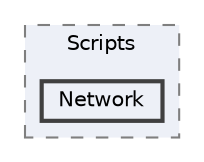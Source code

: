 digraph "C:/Users/David/wkspaces/DuelMe/Assets/Scripts/Network"
{
 // LATEX_PDF_SIZE
  bgcolor="transparent";
  edge [fontname=Helvetica,fontsize=10,labelfontname=Helvetica,labelfontsize=10];
  node [fontname=Helvetica,fontsize=10,shape=box,height=0.2,width=0.4];
  compound=true
  subgraph clusterdir_fec50ed601b033b703089ac8922a939c {
    graph [ bgcolor="#edf0f7", pencolor="grey50", label="Scripts", fontname=Helvetica,fontsize=10 style="filled,dashed", URL="dir_fec50ed601b033b703089ac8922a939c.html",tooltip=""]
  dir_efce4159b86c37d37e37c3220142ee91 [label="Network", fillcolor="#edf0f7", color="grey25", style="filled,bold", URL="dir_efce4159b86c37d37e37c3220142ee91.html",tooltip=""];
  }
}
